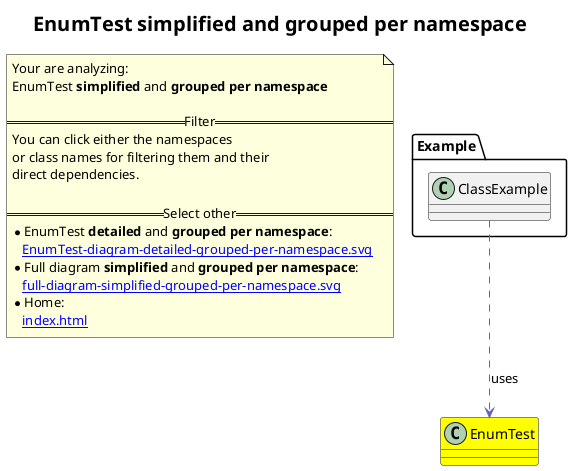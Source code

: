@startuml
title <size:20>EnumTest **simplified** and **grouped per namespace**</size>
note "Your are analyzing:\nEnumTest **simplified** and **grouped per namespace**\n\n==Filter==\nYou can click either the namespaces \nor class names for filtering them and their\ndirect dependencies.\n\n==Select other==\n* EnumTest **detailed** and **grouped per namespace**:\n   [[EnumTest-diagram-detailed-grouped-per-namespace.svg]]\n* Full diagram **simplified** and **grouped per namespace**:\n   [[full-diagram-simplified-grouped-per-namespace.svg]]\n* Home:\n   [[index.html]]" as FloatingNote
class EnumTest [[EnumTest-diagram-simplified-grouped-per-namespace.svg]] #yellow {
}
' Closing all previous_sub_namespace_list namespace None because file analysis is finished.
namespace Example [[Example-diagram-simplified-grouped-per-namespace.svg]] {
class Example.ClassExample [[Example.ClassExample-diagram-simplified-grouped-per-namespace.svg]]  {
}
'Compared namespace Example [[Example-diagram-simplified-grouped-per-namespace.svg]] { with last element of }
' Closing all previous_sub_namespace_list namespace None because file analysis is finished.
' Closing namespace Example
}
 ' *************************************** 
 ' *************************************** 
 ' *************************************** 
' Class relations extracted from namespace:
' 
' Class relations extracted from namespace:
' Example
Example.ClassExample .[#6060BB].> EnumTest  : uses 
@enduml